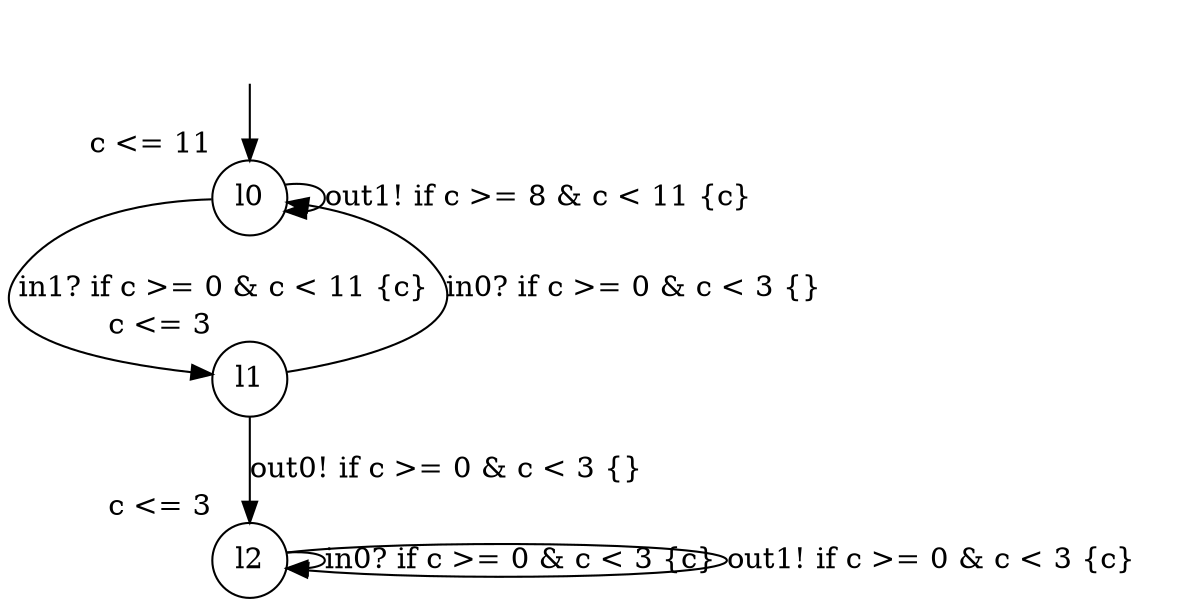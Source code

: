 digraph g {
__start0 [label="" shape="none"];
l0 [shape="circle" margin=0 label="l0", xlabel="c <= 11"];
l1 [shape="circle" margin=0 label="l1", xlabel="c <= 3"];
l2 [shape="circle" margin=0 label="l2", xlabel="c <= 3"];
l0 -> l1 [label="in1? if c >= 0 & c < 11 {c} "];
l0 -> l0 [label="out1! if c >= 8 & c < 11 {c} "];
l1 -> l2 [label="out0! if c >= 0 & c < 3 {} "];
l1 -> l0 [label="in0? if c >= 0 & c < 3 {} "];
l2 -> l2 [label="in0? if c >= 0 & c < 3 {c} "];
l2 -> l2 [label="out1! if c >= 0 & c < 3 {c} "];
__start0 -> l0;
}
